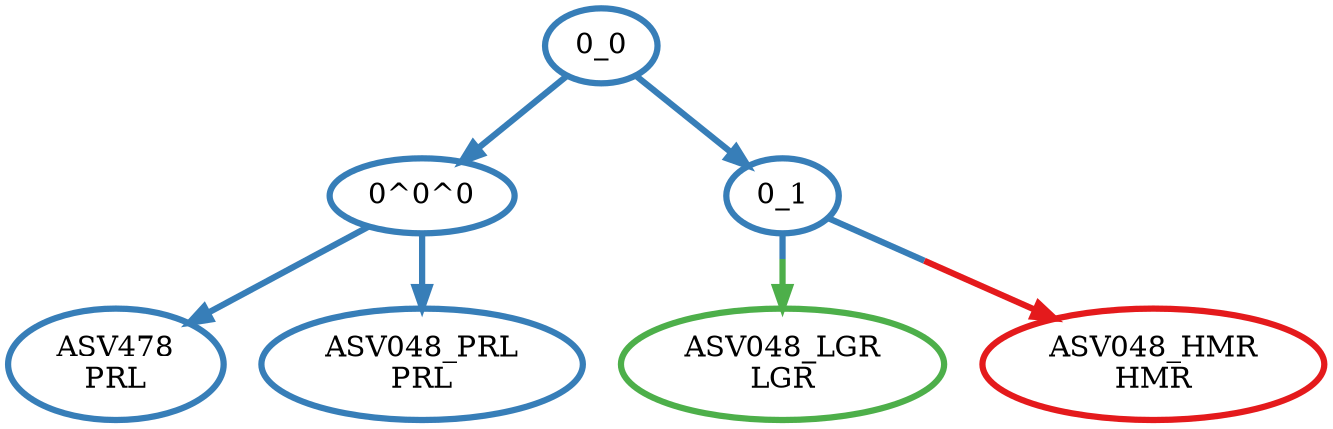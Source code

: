 digraph T {
	{
		rank=same
		6 [penwidth=3,colorscheme=set19,color=3,label="ASV048_LGR\nLGR"]
		5 [penwidth=3,colorscheme=set19,color=1,label="ASV048_HMR\nHMR"]
		4 [penwidth=3,colorscheme=set19,color=2,label="ASV478\nPRL"]
		3 [penwidth=3,colorscheme=set19,color=2,label="ASV048_PRL\nPRL"]
	}
	2 [penwidth=3,colorscheme=set19,color=2,label="0^0^0"]
	1 [penwidth=3,colorscheme=set19,color=2,label="0_1"]
	0 [penwidth=3,colorscheme=set19,color=2,label="0_0"]
	2 -> 4 [penwidth=3,colorscheme=set19,color=2]
	2 -> 3 [penwidth=3,colorscheme=set19,color=2]
	1 -> 6 [penwidth=3,colorscheme=set19,color="2;0.5:3"]
	1 -> 5 [penwidth=3,colorscheme=set19,color="2;0.5:1"]
	0 -> 2 [penwidth=3,colorscheme=set19,color=2]
	0 -> 1 [penwidth=3,colorscheme=set19,color=2]
}

